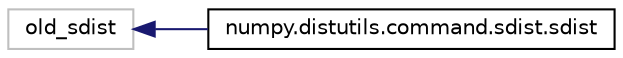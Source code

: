 digraph "Graphical Class Hierarchy"
{
 // LATEX_PDF_SIZE
  edge [fontname="Helvetica",fontsize="10",labelfontname="Helvetica",labelfontsize="10"];
  node [fontname="Helvetica",fontsize="10",shape=record];
  rankdir="LR";
  Node10086 [label="old_sdist",height=0.2,width=0.4,color="grey75", fillcolor="white", style="filled",tooltip=" "];
  Node10086 -> Node0 [dir="back",color="midnightblue",fontsize="10",style="solid",fontname="Helvetica"];
  Node0 [label="numpy.distutils.command.sdist.sdist",height=0.2,width=0.4,color="black", fillcolor="white", style="filled",URL="$classnumpy_1_1distutils_1_1command_1_1sdist_1_1sdist.html",tooltip=" "];
}
